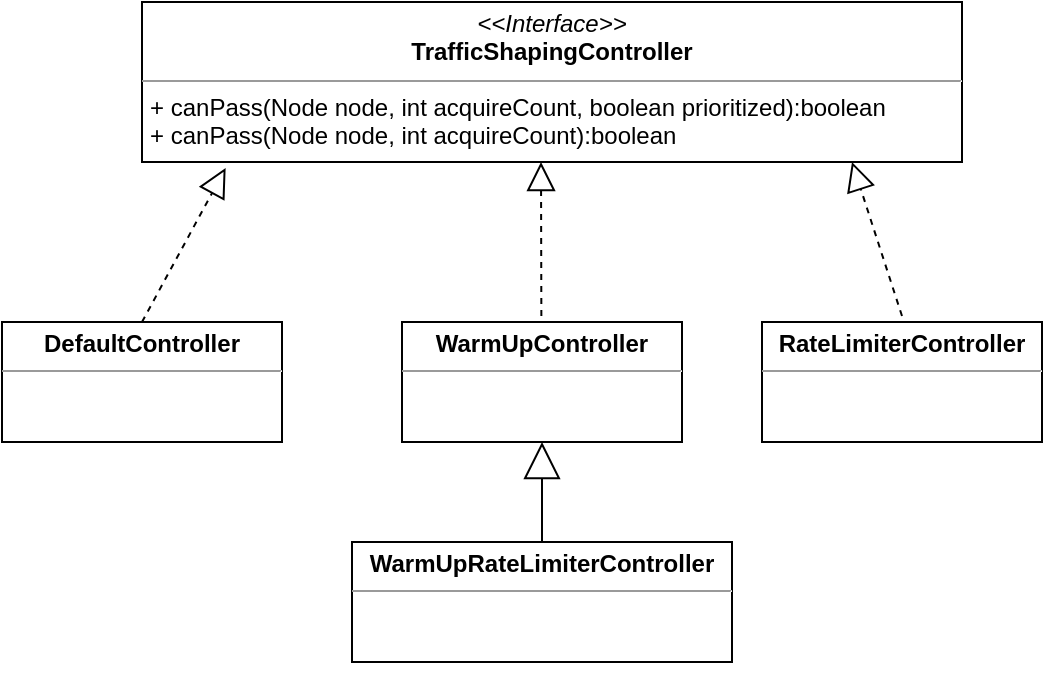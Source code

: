 <mxfile version="13.8.2" type="github">
  <diagram id="jWp-h0VuJzQW1X7uzpsB" name="Page-1">
    <mxGraphModel dx="1000" dy="619" grid="1" gridSize="10" guides="1" tooltips="1" connect="1" arrows="1" fold="1" page="1" pageScale="1" pageWidth="827" pageHeight="1169" math="0" shadow="0">
      <root>
        <mxCell id="0" />
        <mxCell id="1" parent="0" />
        <mxCell id="kxmF3XderSHT_3Gfw8d2-2" value="&lt;p style=&quot;margin: 0px ; margin-top: 4px ; text-align: center&quot;&gt;&lt;i&gt;&amp;lt;&amp;lt;Interface&amp;gt;&amp;gt;&lt;/i&gt;&lt;br&gt;&lt;b&gt;TrafficShapingController&lt;/b&gt;&lt;/p&gt;&lt;hr size=&quot;1&quot;&gt;&lt;p style=&quot;margin: 0px ; margin-left: 4px&quot;&gt;+ canPass(Node node, int acquireCount, boolean prioritized):boolean&lt;/p&gt;&lt;p style=&quot;margin: 0px ; margin-left: 4px&quot;&gt;+&amp;nbsp;canPass(Node node, int acquireCount):boolean&amp;nbsp;&lt;br&gt;&lt;/p&gt;" style="verticalAlign=top;align=left;overflow=fill;fontSize=12;fontFamily=Helvetica;html=1;" vertex="1" parent="1">
          <mxGeometry x="200" y="40" width="410" height="80" as="geometry" />
        </mxCell>
        <mxCell id="kxmF3XderSHT_3Gfw8d2-3" value="&lt;p style=&quot;margin: 0px ; margin-top: 4px ; text-align: center&quot;&gt;&lt;b&gt;DefaultController&lt;/b&gt;&lt;br&gt;&lt;/p&gt;&lt;hr size=&quot;1&quot;&gt;&lt;div style=&quot;height: 2px&quot;&gt;&lt;/div&gt;" style="verticalAlign=top;align=left;overflow=fill;fontSize=12;fontFamily=Helvetica;html=1;" vertex="1" parent="1">
          <mxGeometry x="130" y="200" width="140" height="60" as="geometry" />
        </mxCell>
        <mxCell id="kxmF3XderSHT_3Gfw8d2-4" value="&lt;p style=&quot;margin: 0px ; margin-top: 4px ; text-align: center&quot;&gt;&lt;b&gt;RateLimiterController&lt;/b&gt;&lt;br&gt;&lt;/p&gt;&lt;hr size=&quot;1&quot;&gt;&lt;div style=&quot;height: 2px&quot;&gt;&lt;/div&gt;" style="verticalAlign=top;align=left;overflow=fill;fontSize=12;fontFamily=Helvetica;html=1;" vertex="1" parent="1">
          <mxGeometry x="510" y="200" width="140" height="60" as="geometry" />
        </mxCell>
        <mxCell id="kxmF3XderSHT_3Gfw8d2-5" value="&lt;p style=&quot;margin: 0px ; margin-top: 4px ; text-align: center&quot;&gt;&lt;b&gt;WarmUpController&lt;/b&gt;&lt;br&gt;&lt;/p&gt;&lt;hr size=&quot;1&quot;&gt;&lt;div style=&quot;height: 2px&quot;&gt;&lt;/div&gt;" style="verticalAlign=top;align=left;overflow=fill;fontSize=12;fontFamily=Helvetica;html=1;" vertex="1" parent="1">
          <mxGeometry x="330" y="200" width="140" height="60" as="geometry" />
        </mxCell>
        <mxCell id="kxmF3XderSHT_3Gfw8d2-6" value="&lt;p style=&quot;margin: 0px ; margin-top: 4px ; text-align: center&quot;&gt;&lt;b&gt;WarmUpRateLimiterController&lt;/b&gt;&lt;br&gt;&lt;/p&gt;&lt;hr size=&quot;1&quot;&gt;&lt;div style=&quot;height: 2px&quot;&gt;&lt;/div&gt;" style="verticalAlign=top;align=left;overflow=fill;fontSize=12;fontFamily=Helvetica;html=1;" vertex="1" parent="1">
          <mxGeometry x="305" y="310" width="190" height="60" as="geometry" />
        </mxCell>
        <mxCell id="kxmF3XderSHT_3Gfw8d2-7" style="edgeStyle=orthogonalEdgeStyle;rounded=0;orthogonalLoop=1;jettySize=auto;html=1;exitX=0.5;exitY=1;exitDx=0;exitDy=0;" edge="1" parent="1" source="kxmF3XderSHT_3Gfw8d2-6" target="kxmF3XderSHT_3Gfw8d2-6">
          <mxGeometry relative="1" as="geometry" />
        </mxCell>
        <mxCell id="kxmF3XderSHT_3Gfw8d2-9" value="" style="endArrow=block;dashed=1;endFill=0;endSize=12;html=1;exitX=0.5;exitY=0;exitDx=0;exitDy=0;entryX=0.102;entryY=1.038;entryDx=0;entryDy=0;entryPerimeter=0;" edge="1" parent="1" source="kxmF3XderSHT_3Gfw8d2-3" target="kxmF3XderSHT_3Gfw8d2-2">
          <mxGeometry width="160" relative="1" as="geometry">
            <mxPoint x="200" y="130" as="sourcePoint" />
            <mxPoint x="360" y="130" as="targetPoint" />
          </mxGeometry>
        </mxCell>
        <mxCell id="kxmF3XderSHT_3Gfw8d2-11" value="" style="endArrow=block;dashed=1;endFill=0;endSize=12;html=1;entryX=0.102;entryY=1.038;entryDx=0;entryDy=0;entryPerimeter=0;" edge="1" parent="1">
          <mxGeometry width="160" relative="1" as="geometry">
            <mxPoint x="399.68" y="197" as="sourcePoint" />
            <mxPoint x="399.5" y="120.0" as="targetPoint" />
          </mxGeometry>
        </mxCell>
        <mxCell id="kxmF3XderSHT_3Gfw8d2-12" value="" style="endArrow=block;dashed=1;endFill=0;endSize=12;html=1;entryX=0.102;entryY=1.038;entryDx=0;entryDy=0;entryPerimeter=0;" edge="1" parent="1">
          <mxGeometry width="160" relative="1" as="geometry">
            <mxPoint x="580" y="197" as="sourcePoint" />
            <mxPoint x="555" y="120" as="targetPoint" />
          </mxGeometry>
        </mxCell>
        <mxCell id="kxmF3XderSHT_3Gfw8d2-18" value="" style="endArrow=block;endSize=16;endFill=0;html=1;entryX=0.5;entryY=1;entryDx=0;entryDy=0;" edge="1" parent="1" source="kxmF3XderSHT_3Gfw8d2-6" target="kxmF3XderSHT_3Gfw8d2-5">
          <mxGeometry width="160" relative="1" as="geometry">
            <mxPoint x="290" y="290" as="sourcePoint" />
            <mxPoint x="450" y="290" as="targetPoint" />
          </mxGeometry>
        </mxCell>
      </root>
    </mxGraphModel>
  </diagram>
</mxfile>
